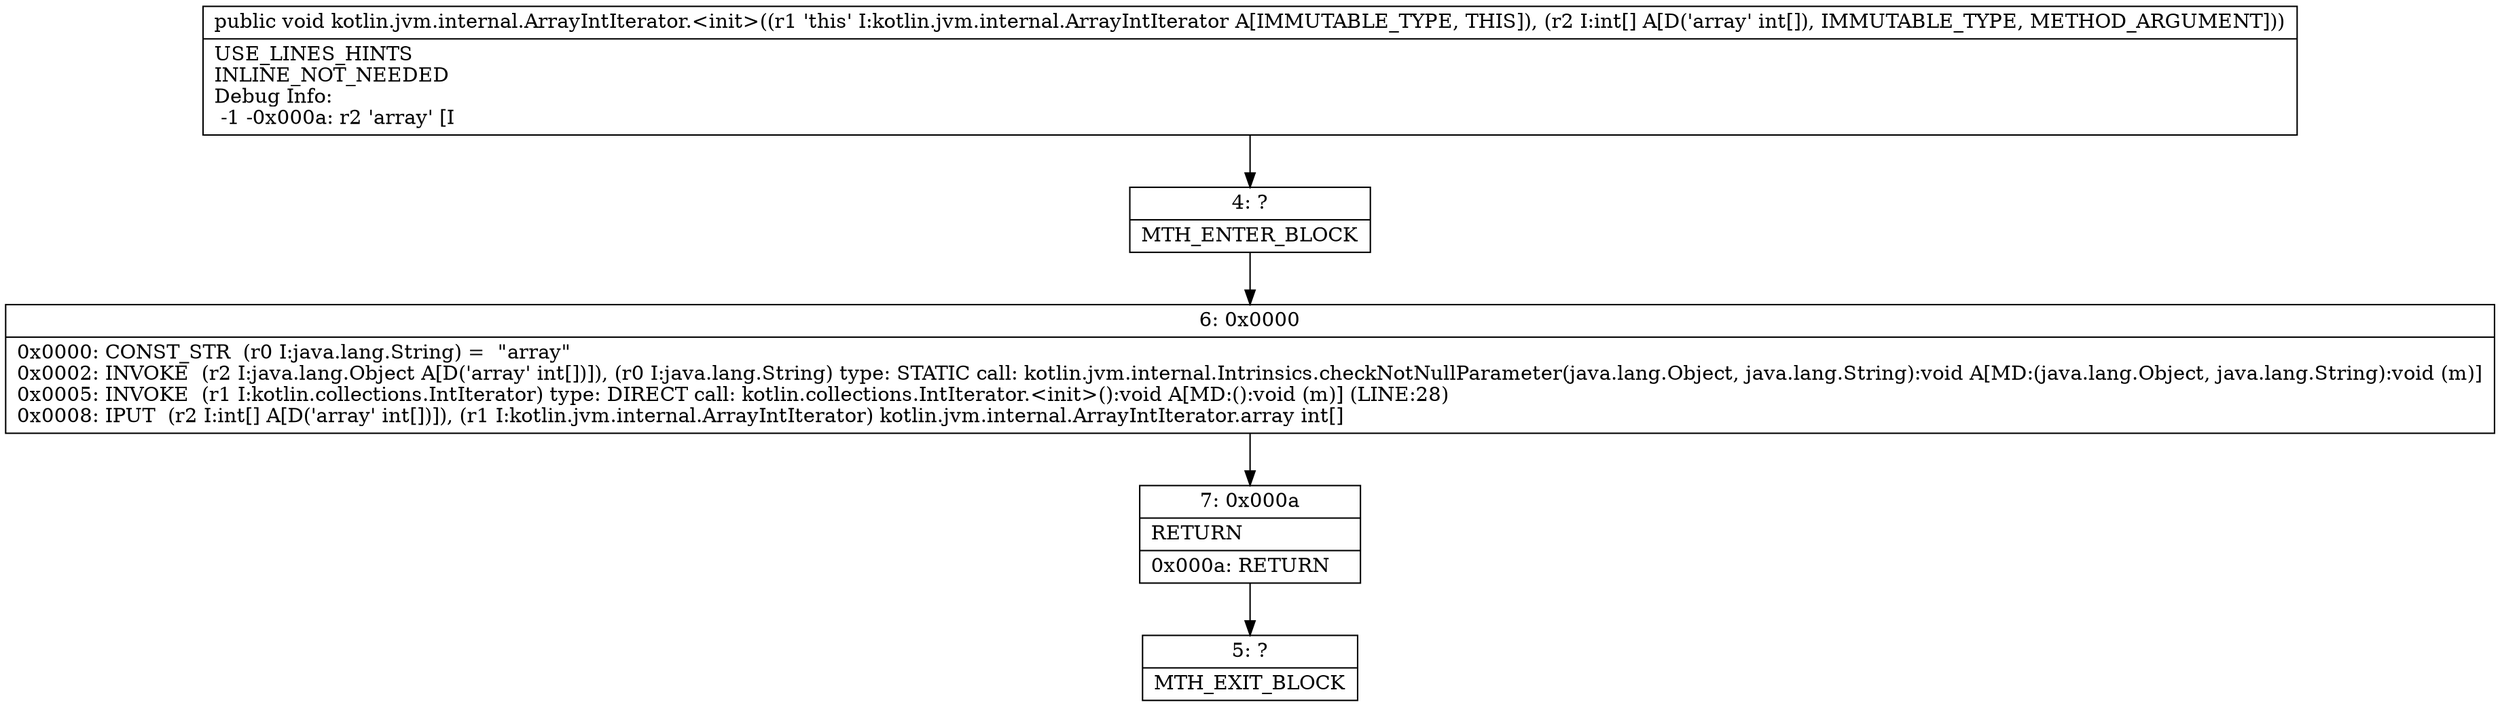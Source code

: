 digraph "CFG forkotlin.jvm.internal.ArrayIntIterator.\<init\>([I)V" {
Node_4 [shape=record,label="{4\:\ ?|MTH_ENTER_BLOCK\l}"];
Node_6 [shape=record,label="{6\:\ 0x0000|0x0000: CONST_STR  (r0 I:java.lang.String) =  \"array\" \l0x0002: INVOKE  (r2 I:java.lang.Object A[D('array' int[])]), (r0 I:java.lang.String) type: STATIC call: kotlin.jvm.internal.Intrinsics.checkNotNullParameter(java.lang.Object, java.lang.String):void A[MD:(java.lang.Object, java.lang.String):void (m)]\l0x0005: INVOKE  (r1 I:kotlin.collections.IntIterator) type: DIRECT call: kotlin.collections.IntIterator.\<init\>():void A[MD:():void (m)] (LINE:28)\l0x0008: IPUT  (r2 I:int[] A[D('array' int[])]), (r1 I:kotlin.jvm.internal.ArrayIntIterator) kotlin.jvm.internal.ArrayIntIterator.array int[] \l}"];
Node_7 [shape=record,label="{7\:\ 0x000a|RETURN\l|0x000a: RETURN   \l}"];
Node_5 [shape=record,label="{5\:\ ?|MTH_EXIT_BLOCK\l}"];
MethodNode[shape=record,label="{public void kotlin.jvm.internal.ArrayIntIterator.\<init\>((r1 'this' I:kotlin.jvm.internal.ArrayIntIterator A[IMMUTABLE_TYPE, THIS]), (r2 I:int[] A[D('array' int[]), IMMUTABLE_TYPE, METHOD_ARGUMENT]))  | USE_LINES_HINTS\lINLINE_NOT_NEEDED\lDebug Info:\l  \-1 \-0x000a: r2 'array' [I\l}"];
MethodNode -> Node_4;Node_4 -> Node_6;
Node_6 -> Node_7;
Node_7 -> Node_5;
}

